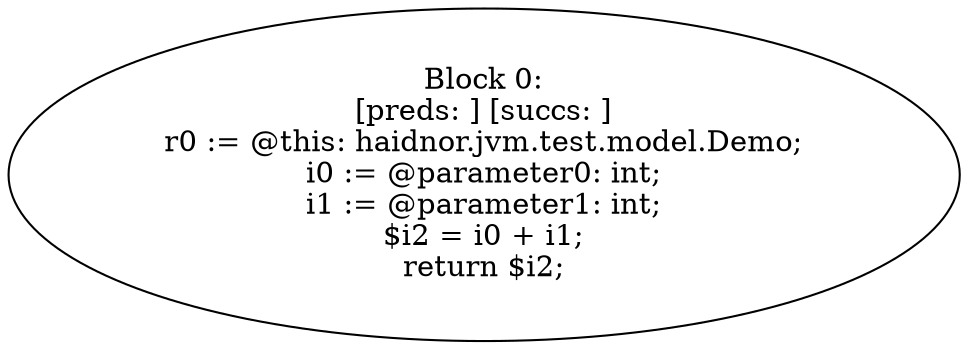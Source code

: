 digraph "unitGraph" {
    "Block 0:
[preds: ] [succs: ]
r0 := @this: haidnor.jvm.test.model.Demo;
i0 := @parameter0: int;
i1 := @parameter1: int;
$i2 = i0 + i1;
return $i2;
"
}
